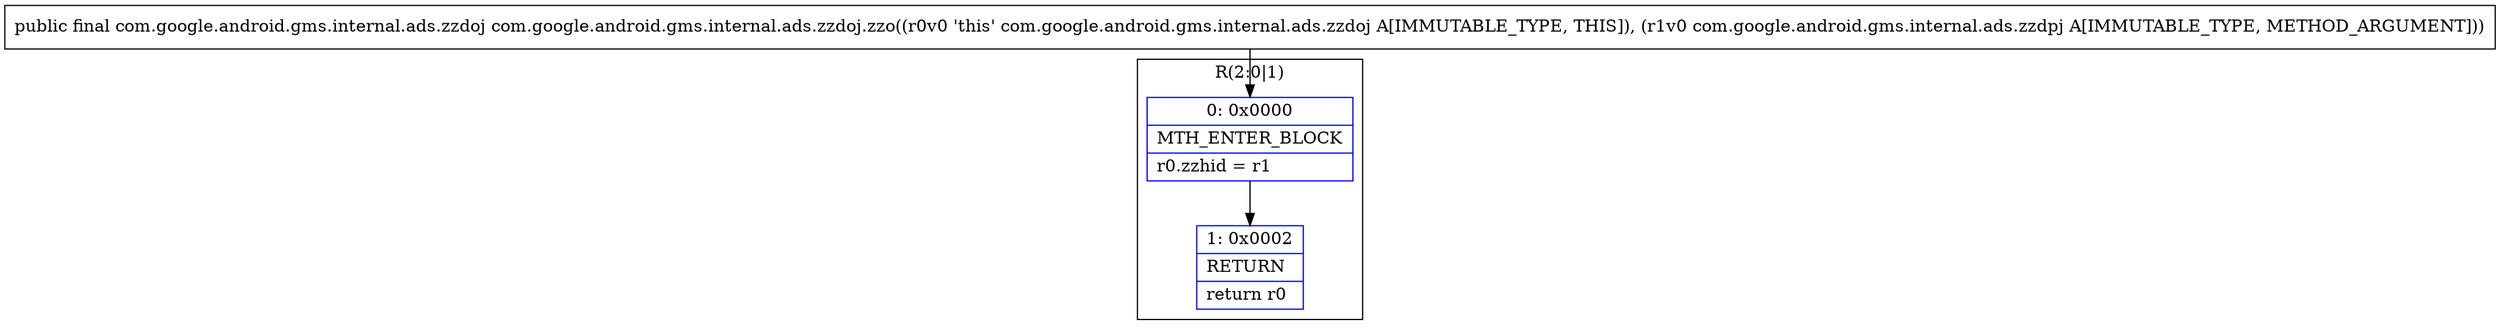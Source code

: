 digraph "CFG forcom.google.android.gms.internal.ads.zzdoj.zzo(Lcom\/google\/android\/gms\/internal\/ads\/zzdpj;)Lcom\/google\/android\/gms\/internal\/ads\/zzdoj;" {
subgraph cluster_Region_175134375 {
label = "R(2:0|1)";
node [shape=record,color=blue];
Node_0 [shape=record,label="{0\:\ 0x0000|MTH_ENTER_BLOCK\l|r0.zzhid = r1\l}"];
Node_1 [shape=record,label="{1\:\ 0x0002|RETURN\l|return r0\l}"];
}
MethodNode[shape=record,label="{public final com.google.android.gms.internal.ads.zzdoj com.google.android.gms.internal.ads.zzdoj.zzo((r0v0 'this' com.google.android.gms.internal.ads.zzdoj A[IMMUTABLE_TYPE, THIS]), (r1v0 com.google.android.gms.internal.ads.zzdpj A[IMMUTABLE_TYPE, METHOD_ARGUMENT])) }"];
MethodNode -> Node_0;
Node_0 -> Node_1;
}

